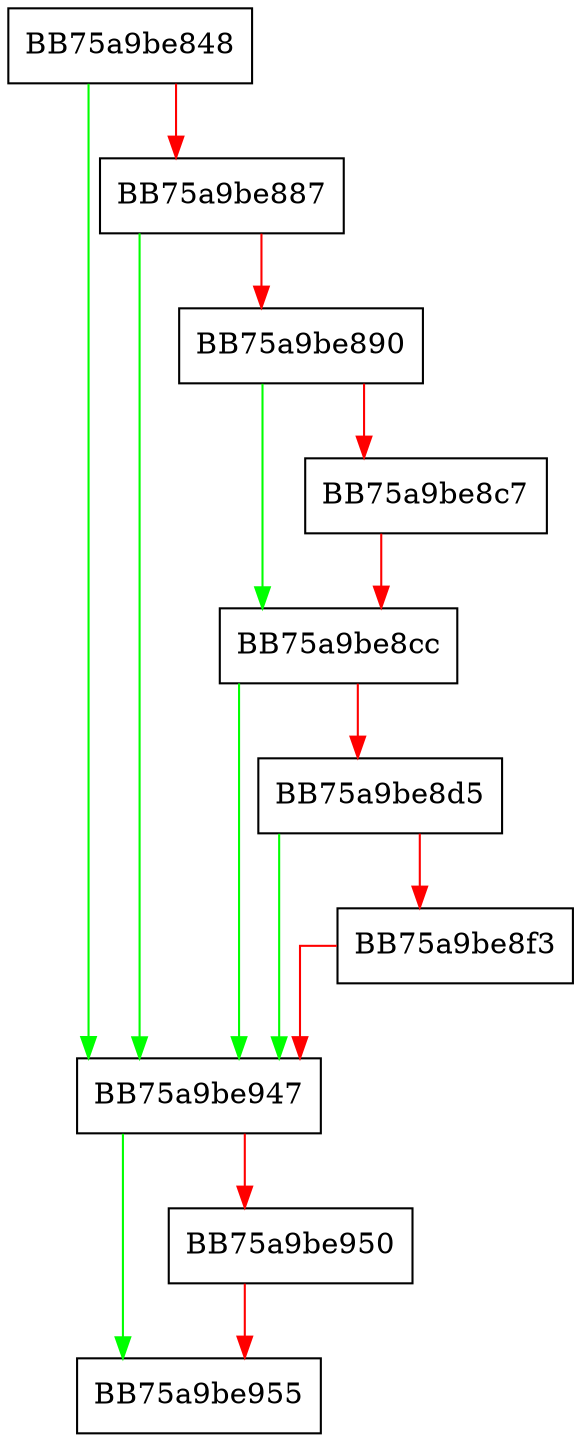 digraph _add_image_mapping {
  node [shape="box"];
  graph [splines=ortho];
  BB75a9be848 -> BB75a9be947 [color="green"];
  BB75a9be848 -> BB75a9be887 [color="red"];
  BB75a9be887 -> BB75a9be947 [color="green"];
  BB75a9be887 -> BB75a9be890 [color="red"];
  BB75a9be890 -> BB75a9be8cc [color="green"];
  BB75a9be890 -> BB75a9be8c7 [color="red"];
  BB75a9be8c7 -> BB75a9be8cc [color="red"];
  BB75a9be8cc -> BB75a9be947 [color="green"];
  BB75a9be8cc -> BB75a9be8d5 [color="red"];
  BB75a9be8d5 -> BB75a9be947 [color="green"];
  BB75a9be8d5 -> BB75a9be8f3 [color="red"];
  BB75a9be8f3 -> BB75a9be947 [color="red"];
  BB75a9be947 -> BB75a9be955 [color="green"];
  BB75a9be947 -> BB75a9be950 [color="red"];
  BB75a9be950 -> BB75a9be955 [color="red"];
}